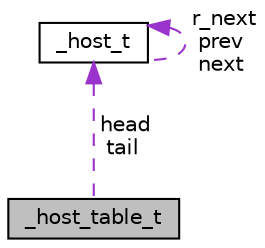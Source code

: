 digraph "_host_table_t"
{
  edge [fontname="Helvetica",fontsize="10",labelfontname="Helvetica",labelfontsize="10"];
  node [fontname="Helvetica",fontsize="10",shape=record];
  Node1 [label="_host_table_t",height=0.2,width=0.4,color="black", fillcolor="grey75", style="filled", fontcolor="black"];
  Node2 -> Node1 [dir="back",color="darkorchid3",fontsize="10",style="dashed",label=" head\ntail" ,fontname="Helvetica"];
  Node2 [label="_host_t",height=0.2,width=0.4,color="black", fillcolor="white", style="filled",URL="$struct__host__t.html",tooltip="The structure of a host. "];
  Node2 -> Node2 [dir="back",color="darkorchid3",fontsize="10",style="dashed",label=" r_next\nprev\nnext" ,fontname="Helvetica"];
}

